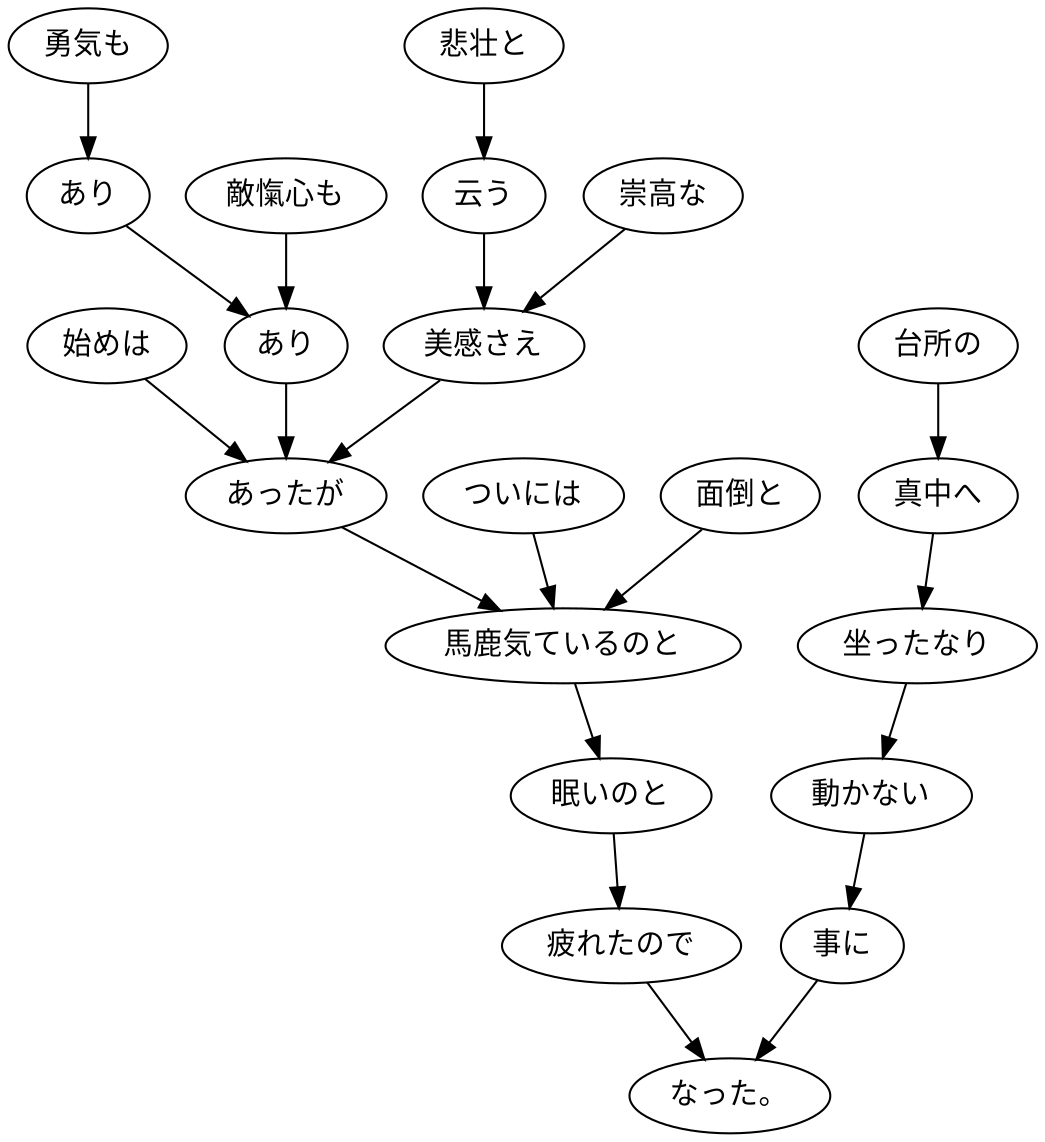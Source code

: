 digraph graph3316 {
	node0 [label="始めは"];
	node1 [label="勇気も"];
	node2 [label="あり"];
	node3 [label="敵愾心も"];
	node4 [label="あり"];
	node5 [label="悲壮と"];
	node6 [label="云う"];
	node7 [label="崇高な"];
	node8 [label="美感さえ"];
	node9 [label="あったが"];
	node10 [label="ついには"];
	node11 [label="面倒と"];
	node12 [label="馬鹿気ているのと"];
	node13 [label="眠いのと"];
	node14 [label="疲れたので"];
	node15 [label="台所の"];
	node16 [label="真中へ"];
	node17 [label="坐ったなり"];
	node18 [label="動かない"];
	node19 [label="事に"];
	node20 [label="なった。"];
	node0 -> node9;
	node1 -> node2;
	node2 -> node4;
	node3 -> node4;
	node4 -> node9;
	node5 -> node6;
	node6 -> node8;
	node7 -> node8;
	node8 -> node9;
	node9 -> node12;
	node10 -> node12;
	node11 -> node12;
	node12 -> node13;
	node13 -> node14;
	node14 -> node20;
	node15 -> node16;
	node16 -> node17;
	node17 -> node18;
	node18 -> node19;
	node19 -> node20;
}
